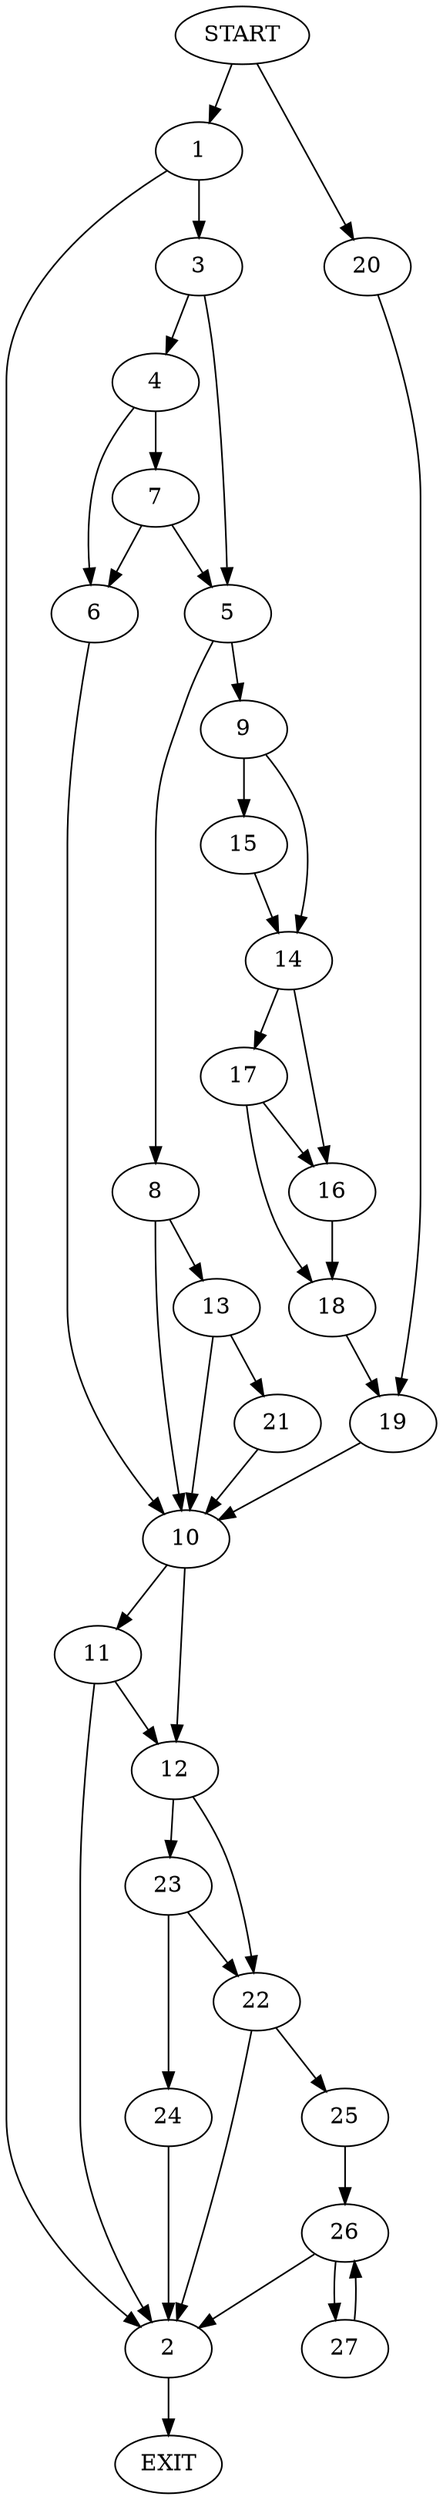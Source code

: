 digraph {
0 [label="START"]
28 [label="EXIT"]
0 -> 1
1 -> 2
1 -> 3
3 -> 4
3 -> 5
2 -> 28
4 -> 6
4 -> 7
5 -> 8
5 -> 9
7 -> 6
7 -> 5
6 -> 10
10 -> 11
10 -> 12
8 -> 10
8 -> 13
9 -> 14
9 -> 15
15 -> 14
14 -> 16
14 -> 17
16 -> 18
17 -> 16
17 -> 18
18 -> 19
19 -> 10
0 -> 20
20 -> 19
13 -> 10
13 -> 21
21 -> 10
11 -> 12
11 -> 2
12 -> 22
12 -> 23
23 -> 22
23 -> 24
22 -> 2
22 -> 25
24 -> 2
25 -> 26
26 -> 2
26 -> 27
27 -> 26
}
